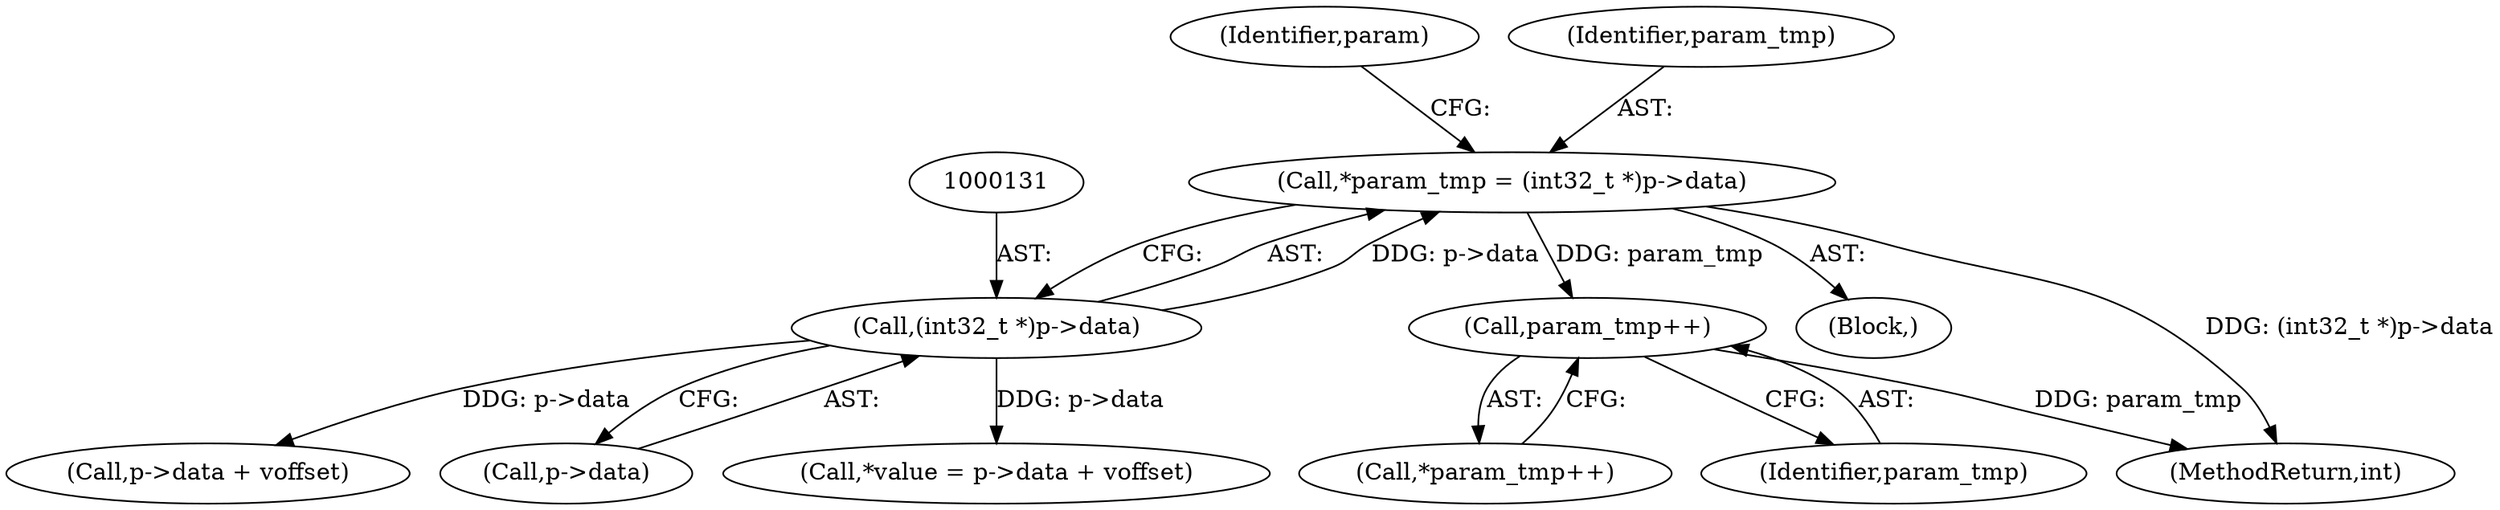 digraph "0_Android_d72ea85c78a1a68bf99fd5804ad9784b4102fe57@pointer" {
"1000139" [label="(Call,param_tmp++)"];
"1000128" [label="(Call,*param_tmp = (int32_t *)p->data)"];
"1000130" [label="(Call,(int32_t *)p->data)"];
"1000137" [label="(Identifier,param)"];
"1000130" [label="(Call,(int32_t *)p->data)"];
"1000146" [label="(Call,p->data + voffset)"];
"1000138" [label="(Call,*param_tmp++)"];
"1000132" [label="(Call,p->data)"];
"1000140" [label="(Identifier,param_tmp)"];
"1000129" [label="(Identifier,param_tmp)"];
"1000128" [label="(Call,*param_tmp = (int32_t *)p->data)"];
"1000104" [label="(Block,)"];
"1000139" [label="(Call,param_tmp++)"];
"1000144" [label="(Call,*value = p->data + voffset)"];
"1000651" [label="(MethodReturn,int)"];
"1000139" -> "1000138"  [label="AST: "];
"1000139" -> "1000140"  [label="CFG: "];
"1000140" -> "1000139"  [label="AST: "];
"1000138" -> "1000139"  [label="CFG: "];
"1000139" -> "1000651"  [label="DDG: param_tmp"];
"1000128" -> "1000139"  [label="DDG: param_tmp"];
"1000128" -> "1000104"  [label="AST: "];
"1000128" -> "1000130"  [label="CFG: "];
"1000129" -> "1000128"  [label="AST: "];
"1000130" -> "1000128"  [label="AST: "];
"1000137" -> "1000128"  [label="CFG: "];
"1000128" -> "1000651"  [label="DDG: (int32_t *)p->data"];
"1000130" -> "1000128"  [label="DDG: p->data"];
"1000130" -> "1000132"  [label="CFG: "];
"1000131" -> "1000130"  [label="AST: "];
"1000132" -> "1000130"  [label="AST: "];
"1000130" -> "1000144"  [label="DDG: p->data"];
"1000130" -> "1000146"  [label="DDG: p->data"];
}
